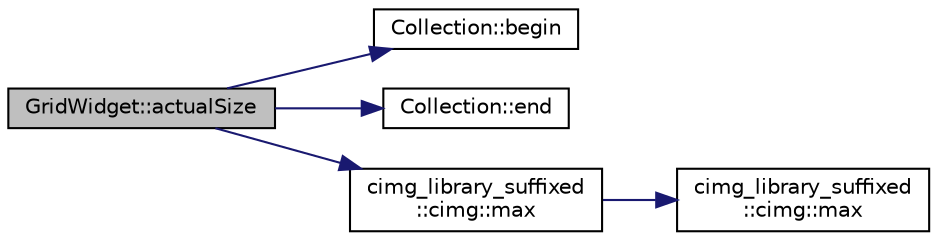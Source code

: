 digraph "GridWidget::actualSize"
{
 // INTERACTIVE_SVG=YES
  edge [fontname="Helvetica",fontsize="10",labelfontname="Helvetica",labelfontsize="10"];
  node [fontname="Helvetica",fontsize="10",shape=record];
  rankdir="LR";
  Node61 [label="GridWidget::actualSize",height=0.2,width=0.4,color="black", fillcolor="grey75", style="filled", fontcolor="black"];
  Node61 -> Node62 [color="midnightblue",fontsize="10",style="solid",fontname="Helvetica"];
  Node62 [label="Collection::begin",height=0.2,width=0.4,color="black", fillcolor="white", style="filled",URL="$class_collection.html#a4abc73f8e31a499a22b25d42b7a4fe8c"];
  Node61 -> Node63 [color="midnightblue",fontsize="10",style="solid",fontname="Helvetica"];
  Node63 [label="Collection::end",height=0.2,width=0.4,color="black", fillcolor="white", style="filled",URL="$class_collection.html#ab5b98f651d0f49cde1be067c69c52e89"];
  Node61 -> Node64 [color="midnightblue",fontsize="10",style="solid",fontname="Helvetica"];
  Node64 [label="cimg_library_suffixed\l::cimg::max",height=0.2,width=0.4,color="black", fillcolor="white", style="filled",URL="$namespacecimg__library__suffixed_1_1cimg.html#aae5df5731fe5a367cec402071108c11c",tooltip="Return the maximum between three values. "];
  Node64 -> Node65 [color="midnightblue",fontsize="10",style="solid",fontname="Helvetica"];
  Node65 [label="cimg_library_suffixed\l::cimg::max",height=0.2,width=0.4,color="black", fillcolor="white", style="filled",URL="$namespacecimg__library__suffixed_1_1cimg.html#a4b4cabc621d732787bca13016ea8026a",tooltip="Return the maximum between four values. "];
}
